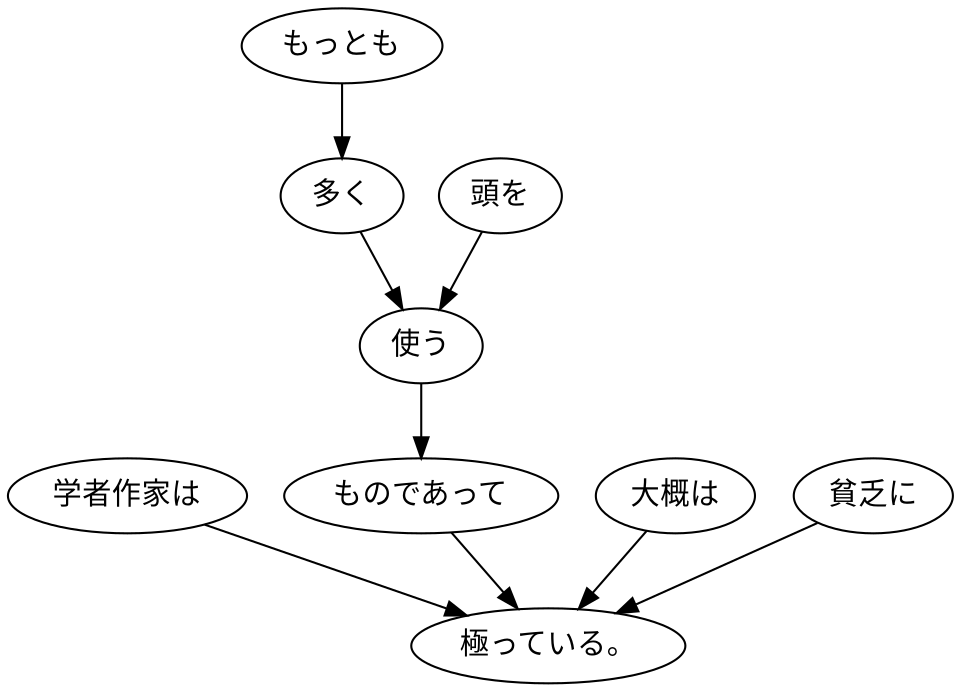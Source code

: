 digraph graph4931 {
	node0 [label="学者作家は"];
	node1 [label="もっとも"];
	node2 [label="多く"];
	node3 [label="頭を"];
	node4 [label="使う"];
	node5 [label="ものであって"];
	node6 [label="大概は"];
	node7 [label="貧乏に"];
	node8 [label="極っている。"];
	node0 -> node8;
	node1 -> node2;
	node2 -> node4;
	node3 -> node4;
	node4 -> node5;
	node5 -> node8;
	node6 -> node8;
	node7 -> node8;
}
